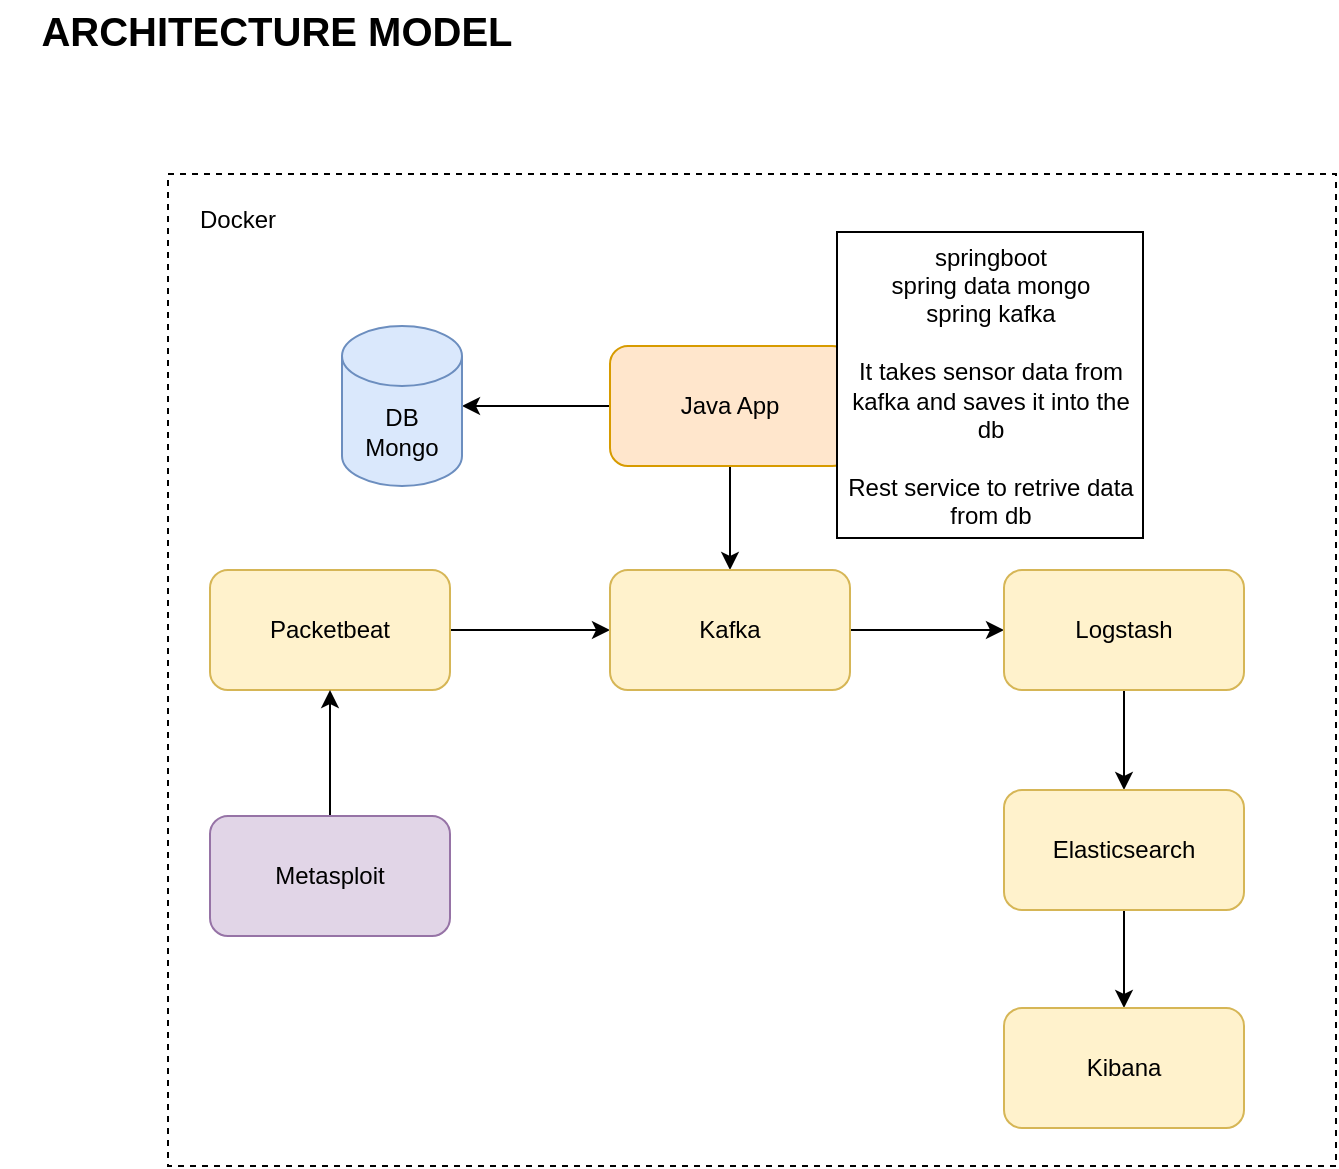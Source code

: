 <mxfile version="20.8.21" type="device"><diagram id="4ZrfaJLC7Dx6SihGyu81" name="Page-1"><mxGraphModel dx="1434" dy="743" grid="0" gridSize="10" guides="1" tooltips="1" connect="1" arrows="1" fold="1" page="1" pageScale="1" pageWidth="850" pageHeight="1100" math="0" shadow="0"><root><mxCell id="0"/><mxCell id="1" parent="0"/><mxCell id="9FOUqIcd5IQX0OePepW3-33" value="" style="rounded=0;whiteSpace=wrap;html=1;dashed=1;" parent="1" vertex="1"><mxGeometry x="119" y="121" width="584" height="496" as="geometry"/></mxCell><mxCell id="cEZSqYPtweAY_WWsZfdb-15" value="ARCHITECTURE MODEL" style="text;html=1;strokeColor=none;fillColor=none;align=center;verticalAlign=middle;whiteSpace=wrap;rounded=0;fontSize=20;fontStyle=1" parent="1" vertex="1"><mxGeometry x="35" y="34" width="277" height="30" as="geometry"/></mxCell><mxCell id="9FOUqIcd5IQX0OePepW3-16" style="edgeStyle=orthogonalEdgeStyle;rounded=0;orthogonalLoop=1;jettySize=auto;html=1;entryX=0;entryY=0.5;entryDx=0;entryDy=0;" parent="1" source="9FOUqIcd5IQX0OePepW3-17" target="9FOUqIcd5IQX0OePepW3-25" edge="1"><mxGeometry relative="1" as="geometry"><mxPoint x="319" y="349" as="targetPoint"/></mxGeometry></mxCell><mxCell id="9FOUqIcd5IQX0OePepW3-17" value="Packetbeat" style="rounded=1;whiteSpace=wrap;html=1;fillColor=#fff2cc;strokeColor=#d6b656;" parent="1" vertex="1"><mxGeometry x="140" y="319" width="120" height="60" as="geometry"/></mxCell><mxCell id="9FOUqIcd5IQX0OePepW3-18" style="edgeStyle=orthogonalEdgeStyle;rounded=0;orthogonalLoop=1;jettySize=auto;html=1;entryX=0.5;entryY=1;entryDx=0;entryDy=0;" parent="1" source="9FOUqIcd5IQX0OePepW3-19" target="9FOUqIcd5IQX0OePepW3-17" edge="1"><mxGeometry relative="1" as="geometry"/></mxCell><mxCell id="9FOUqIcd5IQX0OePepW3-19" value="Metasploit" style="rounded=1;whiteSpace=wrap;html=1;fillColor=#e1d5e7;strokeColor=#9673a6;" parent="1" vertex="1"><mxGeometry x="140" y="442" width="120" height="60" as="geometry"/></mxCell><mxCell id="9FOUqIcd5IQX0OePepW3-20" style="edgeStyle=orthogonalEdgeStyle;rounded=0;orthogonalLoop=1;jettySize=auto;html=1;entryX=1;entryY=0.5;entryDx=0;entryDy=0;entryPerimeter=0;" parent="1" source="9FOUqIcd5IQX0OePepW3-22" target="9FOUqIcd5IQX0OePepW3-23" edge="1"><mxGeometry relative="1" as="geometry"/></mxCell><mxCell id="9FOUqIcd5IQX0OePepW3-21" style="edgeStyle=orthogonalEdgeStyle;rounded=0;orthogonalLoop=1;jettySize=auto;html=1;entryX=0.5;entryY=0;entryDx=0;entryDy=0;" parent="1" source="9FOUqIcd5IQX0OePepW3-22" target="9FOUqIcd5IQX0OePepW3-25" edge="1"><mxGeometry relative="1" as="geometry"><mxPoint x="497" y="349" as="targetPoint"/></mxGeometry></mxCell><mxCell id="9FOUqIcd5IQX0OePepW3-22" value="Java App" style="rounded=1;whiteSpace=wrap;html=1;fillColor=#ffe6cc;strokeColor=#d79b00;" parent="1" vertex="1"><mxGeometry x="340" y="207" width="120" height="60" as="geometry"/></mxCell><mxCell id="9FOUqIcd5IQX0OePepW3-23" value="DB &lt;br&gt;Mongo" style="shape=cylinder3;whiteSpace=wrap;html=1;boundedLbl=1;backgroundOutline=1;size=15;fillColor=#dae8fc;strokeColor=#6c8ebf;" parent="1" vertex="1"><mxGeometry x="206" y="197" width="60" height="80" as="geometry"/></mxCell><mxCell id="9FOUqIcd5IQX0OePepW3-24" style="edgeStyle=orthogonalEdgeStyle;rounded=0;orthogonalLoop=1;jettySize=auto;html=1;entryX=0;entryY=0.5;entryDx=0;entryDy=0;" parent="1" source="9FOUqIcd5IQX0OePepW3-25" target="9FOUqIcd5IQX0OePepW3-27" edge="1"><mxGeometry relative="1" as="geometry"/></mxCell><mxCell id="9FOUqIcd5IQX0OePepW3-25" value="Kafka" style="rounded=1;whiteSpace=wrap;html=1;fillColor=#fff2cc;strokeColor=#d6b656;" parent="1" vertex="1"><mxGeometry x="340" y="319" width="120" height="60" as="geometry"/></mxCell><mxCell id="9FOUqIcd5IQX0OePepW3-26" style="edgeStyle=orthogonalEdgeStyle;rounded=0;orthogonalLoop=1;jettySize=auto;html=1;entryX=0.5;entryY=0;entryDx=0;entryDy=0;" parent="1" source="9FOUqIcd5IQX0OePepW3-27" target="9FOUqIcd5IQX0OePepW3-29" edge="1"><mxGeometry relative="1" as="geometry"><mxPoint x="597" y="419.5" as="targetPoint"/></mxGeometry></mxCell><mxCell id="9FOUqIcd5IQX0OePepW3-27" value="Logstash" style="rounded=1;whiteSpace=wrap;html=1;fillColor=#fff2cc;strokeColor=#d6b656;" parent="1" vertex="1"><mxGeometry x="537" y="319" width="120" height="60" as="geometry"/></mxCell><mxCell id="9FOUqIcd5IQX0OePepW3-28" style="edgeStyle=orthogonalEdgeStyle;rounded=0;orthogonalLoop=1;jettySize=auto;html=1;entryX=0.5;entryY=0;entryDx=0;entryDy=0;" parent="1" source="9FOUqIcd5IQX0OePepW3-29" target="9FOUqIcd5IQX0OePepW3-30" edge="1"><mxGeometry relative="1" as="geometry"/></mxCell><mxCell id="9FOUqIcd5IQX0OePepW3-29" value="Elasticsearch" style="rounded=1;whiteSpace=wrap;html=1;fillColor=#fff2cc;strokeColor=#d6b656;" parent="1" vertex="1"><mxGeometry x="537" y="429" width="120" height="60" as="geometry"/></mxCell><mxCell id="9FOUqIcd5IQX0OePepW3-30" value="Kibana" style="rounded=1;whiteSpace=wrap;html=1;fillColor=#fff2cc;strokeColor=#d6b656;" parent="1" vertex="1"><mxGeometry x="537" y="538" width="120" height="60" as="geometry"/></mxCell><mxCell id="9FOUqIcd5IQX0OePepW3-31" value="springboot&lt;br&gt;spring data mongo&lt;br&gt;spring kafka&lt;br&gt;&lt;br&gt;It takes sensor data from kafka and saves it into the db&lt;br&gt;&lt;br&gt;Rest service to retrive data from db" style="whiteSpace=wrap;html=1;aspect=fixed;" parent="1" vertex="1"><mxGeometry x="453.5" y="150" width="153" height="153" as="geometry"/></mxCell><mxCell id="9FOUqIcd5IQX0OePepW3-34" value="Docker" style="text;html=1;strokeColor=none;fillColor=none;align=center;verticalAlign=middle;whiteSpace=wrap;rounded=0;" parent="1" vertex="1"><mxGeometry x="124" y="129" width="60" height="30" as="geometry"/></mxCell></root></mxGraphModel></diagram></mxfile>